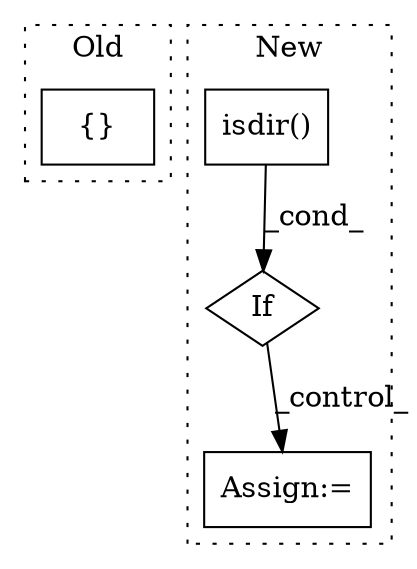 digraph G {
subgraph cluster0 {
1 [label="{}" a="59" s="6455,6507" l="1,0" shape="box"];
label = "Old";
style="dotted";
}
subgraph cluster1 {
2 [label="isdir()" a="75" s="5621,5650" l="14,1" shape="box"];
3 [label="If" a="96" s="5614" l="3" shape="diamond"];
4 [label="Assign:=" a="68" s="5680" l="3" shape="box"];
label = "New";
style="dotted";
}
2 -> 3 [label="_cond_"];
3 -> 4 [label="_control_"];
}